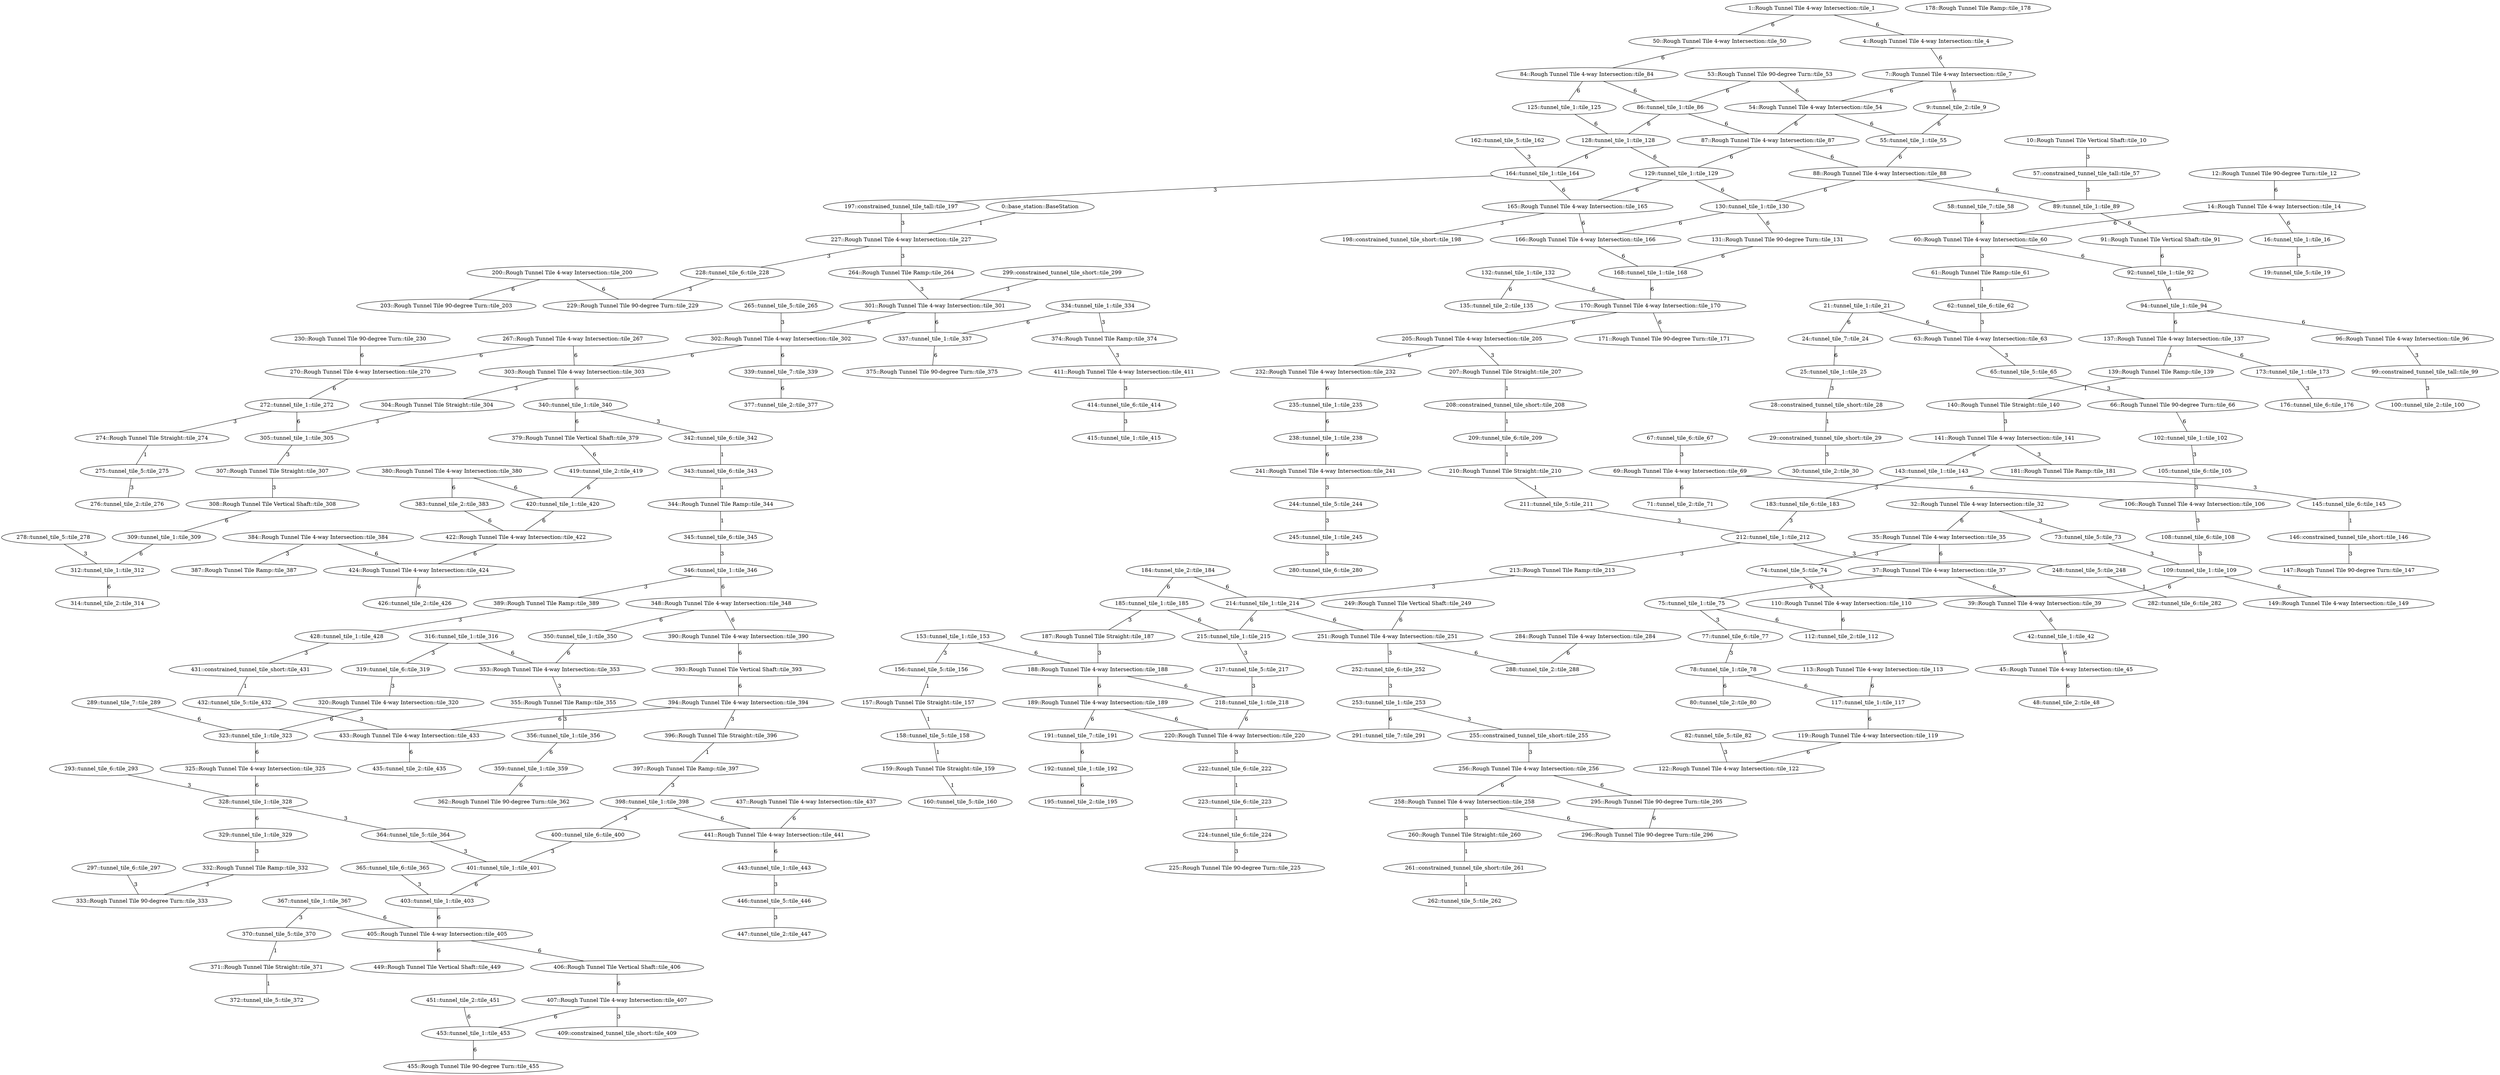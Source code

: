 /* Visibility graph for /data/ws/sim/subt_ws_host/src/subt/subt_ign/worlds/tunnel_circuit_practice_03.tsv */
/* Generated with the tile_tsv.py script: */
/*   tile_tsv.py /data/ws/sim/subt_ws_host/src/subt/subt_ign/worlds/tunnel_circuit_practice_03.tsv -\-graph-file /data/ws/sim/subt_ws_host/src/subt/subt_ign/worlds/tunnel_circuit_practice_03.dot -\-world-file /data/ws/sim/subt_ws_host/src/subt/subt_ign/worlds/tunnel_circuit_practice_03.sdf -\-world-name tunnel_circuit_practice_03 -\-y0 120 */

graph {
  /* ==== Vertices ==== */

  /* Base station / Staging area */
  0   [label="0::base_station::BaseStation"];

  1   [label="1::Rough Tunnel Tile 4-way Intersection::tile_1"];
  4   [label="4::Rough Tunnel Tile 4-way Intersection::tile_4"];
  7   [label="7::Rough Tunnel Tile 4-way Intersection::tile_7"];
  9   [label="9::tunnel_tile_2::tile_9"];
  10  [label="10::Rough Tunnel Tile Vertical Shaft::tile_10"];
  12  [label="12::Rough Tunnel Tile 90-degree Turn::tile_12"];
  14  [label="14::Rough Tunnel Tile 4-way Intersection::tile_14"];
  16  [label="16::tunnel_tile_1::tile_16"];
  19  [label="19::tunnel_tile_5::tile_19"];
  21  [label="21::tunnel_tile_1::tile_21"];
  24  [label="24::tunnel_tile_7::tile_24"];
  25  [label="25::tunnel_tile_1::tile_25"];
  28  [label="28::constrained_tunnel_tile_short::tile_28"];
  29  [label="29::constrained_tunnel_tile_short::tile_29"];
  30  [label="30::tunnel_tile_2::tile_30"];
  32  [label="32::Rough Tunnel Tile 4-way Intersection::tile_32"];
  35  [label="35::Rough Tunnel Tile 4-way Intersection::tile_35"];
  37  [label="37::Rough Tunnel Tile 4-way Intersection::tile_37"];
  39  [label="39::Rough Tunnel Tile 4-way Intersection::tile_39"];
  42  [label="42::tunnel_tile_1::tile_42"];
  45  [label="45::Rough Tunnel Tile 4-way Intersection::tile_45"];
  48  [label="48::tunnel_tile_2::tile_48"];
  50  [label="50::Rough Tunnel Tile 4-way Intersection::tile_50"];
  53  [label="53::Rough Tunnel Tile 90-degree Turn::tile_53"];
  54  [label="54::Rough Tunnel Tile 4-way Intersection::tile_54"];
  55  [label="55::tunnel_tile_1::tile_55"];
  57  [label="57::constrained_tunnel_tile_tall::tile_57"];
  58  [label="58::tunnel_tile_7::tile_58"];
  60  [label="60::Rough Tunnel Tile 4-way Intersection::tile_60"];
  61  [label="61::Rough Tunnel Tile Ramp::tile_61"];
  62  [label="62::tunnel_tile_6::tile_62"];
  63  [label="63::Rough Tunnel Tile 4-way Intersection::tile_63"];
  65  [label="65::tunnel_tile_5::tile_65"];
  66  [label="66::Rough Tunnel Tile 90-degree Turn::tile_66"];
  67  [label="67::tunnel_tile_6::tile_67"];
  69  [label="69::Rough Tunnel Tile 4-way Intersection::tile_69"];
  71  [label="71::tunnel_tile_2::tile_71"];
  73  [label="73::tunnel_tile_5::tile_73"];
  74  [label="74::tunnel_tile_5::tile_74"];
  75  [label="75::tunnel_tile_1::tile_75"];
  77  [label="77::tunnel_tile_6::tile_77"];
  78  [label="78::tunnel_tile_1::tile_78"];
  80  [label="80::tunnel_tile_2::tile_80"];
  82  [label="82::tunnel_tile_5::tile_82"];
  84  [label="84::Rough Tunnel Tile 4-way Intersection::tile_84"];
  86  [label="86::tunnel_tile_1::tile_86"];
  87  [label="87::Rough Tunnel Tile 4-way Intersection::tile_87"];
  88  [label="88::Rough Tunnel Tile 4-way Intersection::tile_88"];
  89  [label="89::tunnel_tile_1::tile_89"];
  91  [label="91::Rough Tunnel Tile Vertical Shaft::tile_91"];
  92  [label="92::tunnel_tile_1::tile_92"];
  94  [label="94::tunnel_tile_1::tile_94"];
  96  [label="96::Rough Tunnel Tile 4-way Intersection::tile_96"];
  99  [label="99::constrained_tunnel_tile_tall::tile_99"];
  100 [label="100::tunnel_tile_2::tile_100"];
  102 [label="102::tunnel_tile_1::tile_102"];
  105 [label="105::tunnel_tile_6::tile_105"];
  106 [label="106::Rough Tunnel Tile 4-way Intersection::tile_106"];
  108 [label="108::tunnel_tile_6::tile_108"];
  109 [label="109::tunnel_tile_1::tile_109"];
  110 [label="110::Rough Tunnel Tile 4-way Intersection::tile_110"];
  112 [label="112::tunnel_tile_2::tile_112"];
  113 [label="113::Rough Tunnel Tile 4-way Intersection::tile_113"];
  117 [label="117::tunnel_tile_1::tile_117"];
  119 [label="119::Rough Tunnel Tile 4-way Intersection::tile_119"];
  122 [label="122::Rough Tunnel Tile 4-way Intersection::tile_122"];
  125 [label="125::tunnel_tile_1::tile_125"];
  128 [label="128::tunnel_tile_1::tile_128"];
  129 [label="129::tunnel_tile_1::tile_129"];
  130 [label="130::tunnel_tile_1::tile_130"];
  131 [label="131::Rough Tunnel Tile 90-degree Turn::tile_131"];
  132 [label="132::tunnel_tile_1::tile_132"];
  135 [label="135::tunnel_tile_2::tile_135"];
  137 [label="137::Rough Tunnel Tile 4-way Intersection::tile_137"];
  139 [label="139::Rough Tunnel Tile Ramp::tile_139"];
  140 [label="140::Rough Tunnel Tile Straight::tile_140"];
  141 [label="141::Rough Tunnel Tile 4-way Intersection::tile_141"];
  143 [label="143::tunnel_tile_1::tile_143"];
  145 [label="145::tunnel_tile_6::tile_145"];
  146 [label="146::constrained_tunnel_tile_short::tile_146"];
  147 [label="147::Rough Tunnel Tile 90-degree Turn::tile_147"];
  149 [label="149::Rough Tunnel Tile 4-way Intersection::tile_149"];
  153 [label="153::tunnel_tile_1::tile_153"];
  156 [label="156::tunnel_tile_5::tile_156"];
  157 [label="157::Rough Tunnel Tile Straight::tile_157"];
  158 [label="158::tunnel_tile_5::tile_158"];
  159 [label="159::Rough Tunnel Tile Straight::tile_159"];
  160 [label="160::tunnel_tile_5::tile_160"];
  162 [label="162::tunnel_tile_5::tile_162"];
  164 [label="164::tunnel_tile_1::tile_164"];
  165 [label="165::Rough Tunnel Tile 4-way Intersection::tile_165"];
  166 [label="166::Rough Tunnel Tile 4-way Intersection::tile_166"];
  168 [label="168::tunnel_tile_1::tile_168"];
  170 [label="170::Rough Tunnel Tile 4-way Intersection::tile_170"];
  171 [label="171::Rough Tunnel Tile 90-degree Turn::tile_171"];
  173 [label="173::tunnel_tile_1::tile_173"];
  176 [label="176::tunnel_tile_6::tile_176"];
  178 [label="178::Rough Tunnel Tile Ramp::tile_178"];
  181 [label="181::Rough Tunnel Tile Ramp::tile_181"];
  183 [label="183::tunnel_tile_6::tile_183"];
  184 [label="184::tunnel_tile_2::tile_184"];
  185 [label="185::tunnel_tile_1::tile_185"];
  187 [label="187::Rough Tunnel Tile Straight::tile_187"];
  188 [label="188::Rough Tunnel Tile 4-way Intersection::tile_188"];
  189 [label="189::Rough Tunnel Tile 4-way Intersection::tile_189"];
  191 [label="191::tunnel_tile_7::tile_191"];
  192 [label="192::tunnel_tile_1::tile_192"];
  195 [label="195::tunnel_tile_2::tile_195"];
  197 [label="197::constrained_tunnel_tile_tall::tile_197"];
  198 [label="198::constrained_tunnel_tile_short::tile_198"];
  200 [label="200::Rough Tunnel Tile 4-way Intersection::tile_200"];
  203 [label="203::Rough Tunnel Tile 90-degree Turn::tile_203"];
  205 [label="205::Rough Tunnel Tile 4-way Intersection::tile_205"];
  207 [label="207::Rough Tunnel Tile Straight::tile_207"];
  208 [label="208::constrained_tunnel_tile_short::tile_208"];
  209 [label="209::tunnel_tile_6::tile_209"];
  210 [label="210::Rough Tunnel Tile Straight::tile_210"];
  211 [label="211::tunnel_tile_5::tile_211"];
  212 [label="212::tunnel_tile_1::tile_212"];
  213 [label="213::Rough Tunnel Tile Ramp::tile_213"];
  214 [label="214::tunnel_tile_1::tile_214"];
  215 [label="215::tunnel_tile_1::tile_215"];
  217 [label="217::tunnel_tile_5::tile_217"];
  218 [label="218::tunnel_tile_1::tile_218"];
  220 [label="220::Rough Tunnel Tile 4-way Intersection::tile_220"];
  222 [label="222::tunnel_tile_6::tile_222"];
  223 [label="223::tunnel_tile_6::tile_223"];
  224 [label="224::tunnel_tile_6::tile_224"];
  225 [label="225::Rough Tunnel Tile 90-degree Turn::tile_225"];
  227 [label="227::Rough Tunnel Tile 4-way Intersection::tile_227"];
  228 [label="228::tunnel_tile_6::tile_228"];
  229 [label="229::Rough Tunnel Tile 90-degree Turn::tile_229"];
  230 [label="230::Rough Tunnel Tile 90-degree Turn::tile_230"];
  232 [label="232::Rough Tunnel Tile 4-way Intersection::tile_232"];
  235 [label="235::tunnel_tile_1::tile_235"];
  238 [label="238::tunnel_tile_1::tile_238"];
  241 [label="241::Rough Tunnel Tile 4-way Intersection::tile_241"];
  244 [label="244::tunnel_tile_5::tile_244"];
  245 [label="245::tunnel_tile_1::tile_245"];
  248 [label="248::tunnel_tile_5::tile_248"];
  249 [label="249::Rough Tunnel Tile Vertical Shaft::tile_249"];
  251 [label="251::Rough Tunnel Tile 4-way Intersection::tile_251"];
  252 [label="252::tunnel_tile_6::tile_252"];
  253 [label="253::tunnel_tile_1::tile_253"];
  255 [label="255::constrained_tunnel_tile_short::tile_255"];
  256 [label="256::Rough Tunnel Tile 4-way Intersection::tile_256"];
  258 [label="258::Rough Tunnel Tile 4-way Intersection::tile_258"];
  260 [label="260::Rough Tunnel Tile Straight::tile_260"];
  261 [label="261::constrained_tunnel_tile_short::tile_261"];
  262 [label="262::tunnel_tile_5::tile_262"];
  264 [label="264::Rough Tunnel Tile Ramp::tile_264"];
  265 [label="265::tunnel_tile_5::tile_265"];
  267 [label="267::Rough Tunnel Tile 4-way Intersection::tile_267"];
  270 [label="270::Rough Tunnel Tile 4-way Intersection::tile_270"];
  272 [label="272::tunnel_tile_1::tile_272"];
  274 [label="274::Rough Tunnel Tile Straight::tile_274"];
  275 [label="275::tunnel_tile_5::tile_275"];
  276 [label="276::tunnel_tile_2::tile_276"];
  278 [label="278::tunnel_tile_5::tile_278"];
  280 [label="280::tunnel_tile_6::tile_280"];
  282 [label="282::tunnel_tile_6::tile_282"];
  284 [label="284::Rough Tunnel Tile 4-way Intersection::tile_284"];
  288 [label="288::tunnel_tile_2::tile_288"];
  289 [label="289::tunnel_tile_7::tile_289"];
  291 [label="291::tunnel_tile_7::tile_291"];
  293 [label="293::tunnel_tile_6::tile_293"];
  295 [label="295::Rough Tunnel Tile 90-degree Turn::tile_295"];
  296 [label="296::Rough Tunnel Tile 90-degree Turn::tile_296"];
  297 [label="297::tunnel_tile_6::tile_297"];
  299 [label="299::constrained_tunnel_tile_short::tile_299"];
  301 [label="301::Rough Tunnel Tile 4-way Intersection::tile_301"];
  302 [label="302::Rough Tunnel Tile 4-way Intersection::tile_302"];
  303 [label="303::Rough Tunnel Tile 4-way Intersection::tile_303"];
  304 [label="304::Rough Tunnel Tile Straight::tile_304"];
  305 [label="305::tunnel_tile_1::tile_305"];
  307 [label="307::Rough Tunnel Tile Straight::tile_307"];
  308 [label="308::Rough Tunnel Tile Vertical Shaft::tile_308"];
  309 [label="309::tunnel_tile_1::tile_309"];
  312 [label="312::tunnel_tile_1::tile_312"];
  314 [label="314::tunnel_tile_2::tile_314"];
  316 [label="316::tunnel_tile_1::tile_316"];
  319 [label="319::tunnel_tile_6::tile_319"];
  320 [label="320::Rough Tunnel Tile 4-way Intersection::tile_320"];
  323 [label="323::tunnel_tile_1::tile_323"];
  325 [label="325::Rough Tunnel Tile 4-way Intersection::tile_325"];
  328 [label="328::tunnel_tile_1::tile_328"];
  329 [label="329::tunnel_tile_1::tile_329"];
  332 [label="332::Rough Tunnel Tile Ramp::tile_332"];
  333 [label="333::Rough Tunnel Tile 90-degree Turn::tile_333"];
  334 [label="334::tunnel_tile_1::tile_334"];
  337 [label="337::tunnel_tile_1::tile_337"];
  339 [label="339::tunnel_tile_7::tile_339"];
  340 [label="340::tunnel_tile_1::tile_340"];
  342 [label="342::tunnel_tile_6::tile_342"];
  343 [label="343::tunnel_tile_6::tile_343"];
  344 [label="344::Rough Tunnel Tile Ramp::tile_344"];
  345 [label="345::tunnel_tile_6::tile_345"];
  346 [label="346::tunnel_tile_1::tile_346"];
  348 [label="348::Rough Tunnel Tile 4-way Intersection::tile_348"];
  350 [label="350::tunnel_tile_1::tile_350"];
  353 [label="353::Rough Tunnel Tile 4-way Intersection::tile_353"];
  355 [label="355::Rough Tunnel Tile Ramp::tile_355"];
  356 [label="356::tunnel_tile_1::tile_356"];
  359 [label="359::tunnel_tile_1::tile_359"];
  362 [label="362::Rough Tunnel Tile 90-degree Turn::tile_362"];
  364 [label="364::tunnel_tile_5::tile_364"];
  365 [label="365::tunnel_tile_6::tile_365"];
  367 [label="367::tunnel_tile_1::tile_367"];
  370 [label="370::tunnel_tile_5::tile_370"];
  371 [label="371::Rough Tunnel Tile Straight::tile_371"];
  372 [label="372::tunnel_tile_5::tile_372"];
  374 [label="374::Rough Tunnel Tile Ramp::tile_374"];
  375 [label="375::Rough Tunnel Tile 90-degree Turn::tile_375"];
  377 [label="377::tunnel_tile_2::tile_377"];
  379 [label="379::Rough Tunnel Tile Vertical Shaft::tile_379"];
  380 [label="380::Rough Tunnel Tile 4-way Intersection::tile_380"];
  383 [label="383::tunnel_tile_2::tile_383"];
  384 [label="384::Rough Tunnel Tile 4-way Intersection::tile_384"];
  387 [label="387::Rough Tunnel Tile Ramp::tile_387"];
  389 [label="389::Rough Tunnel Tile Ramp::tile_389"];
  390 [label="390::Rough Tunnel Tile 4-way Intersection::tile_390"];
  393 [label="393::Rough Tunnel Tile Vertical Shaft::tile_393"];
  394 [label="394::Rough Tunnel Tile 4-way Intersection::tile_394"];
  396 [label="396::Rough Tunnel Tile Straight::tile_396"];
  397 [label="397::Rough Tunnel Tile Ramp::tile_397"];
  398 [label="398::tunnel_tile_1::tile_398"];
  400 [label="400::tunnel_tile_6::tile_400"];
  401 [label="401::tunnel_tile_1::tile_401"];
  403 [label="403::tunnel_tile_1::tile_403"];
  405 [label="405::Rough Tunnel Tile 4-way Intersection::tile_405"];
  406 [label="406::Rough Tunnel Tile Vertical Shaft::tile_406"];
  407 [label="407::Rough Tunnel Tile 4-way Intersection::tile_407"];
  409 [label="409::constrained_tunnel_tile_short::tile_409"];
  411 [label="411::Rough Tunnel Tile 4-way Intersection::tile_411"];
  414 [label="414::tunnel_tile_6::tile_414"];
  415 [label="415::tunnel_tile_1::tile_415"];
  419 [label="419::tunnel_tile_2::tile_419"];
  420 [label="420::tunnel_tile_1::tile_420"];
  422 [label="422::Rough Tunnel Tile 4-way Intersection::tile_422"];
  424 [label="424::Rough Tunnel Tile 4-way Intersection::tile_424"];
  426 [label="426::tunnel_tile_2::tile_426"];
  428 [label="428::tunnel_tile_1::tile_428"];
  431 [label="431::constrained_tunnel_tile_short::tile_431"];
  432 [label="432::tunnel_tile_5::tile_432"];
  433 [label="433::Rough Tunnel Tile 4-way Intersection::tile_433"];
  435 [label="435::tunnel_tile_2::tile_435"];
  437 [label="437::Rough Tunnel Tile 4-way Intersection::tile_437"];
  441 [label="441::Rough Tunnel Tile 4-way Intersection::tile_441"];
  443 [label="443::tunnel_tile_1::tile_443"];
  446 [label="446::tunnel_tile_5::tile_446"];
  447 [label="447::tunnel_tile_2::tile_447"];
  449 [label="449::Rough Tunnel Tile Vertical Shaft::tile_449"];
  451 [label="451::tunnel_tile_2::tile_451"];
  453 [label="453::tunnel_tile_1::tile_453"];
  455 [label="455::Rough Tunnel Tile 90-degree Turn::tile_455"];

  /* ==== Edges ==== */

  /* Base station */
  0  -- 227 [label=1];
  1  -- 4   [label=6];  /* Intersection */
  1  -- 50  [label=6];  /* Intersection */
  4  -- 7   [label=6];  /* Intersection */
  7  -- 9   [label=6];  /* Intersection */
  7  -- 54  [label=6];  /* Intersection */
  9  -- 55  [label=6];
  10 -- 57  [label=3];
  12 -- 14  [label=6];
  14 -- 16  [label=6];  /* Intersection */
  14 -- 60  [label=6];  /* Intersection */
  16 -- 19  [label=3];  /* Intersection */
  21 -- 24  [label=6];  /* Intersection */
  21 -- 63  [label=6];  /* Intersection */
  24 -- 25  [label=6];
  25 -- 28  [label=3];  /* Intersection */
  28 -- 29  [label=1];
  29 -- 30  [label=3];
  32 -- 35  [label=6];  /* Intersection */
  32 -- 73  [label=3];  /* Intersection */
  35 -- 37  [label=6];  /* Intersection */
  35 -- 74  [label=3];  /* Intersection */
  37 -- 39  [label=6];  /* Intersection */
  37 -- 75  [label=6];  /* Intersection */
  39 -- 42  [label=6];  /* Intersection */
  42 -- 45  [label=6];  /* Intersection */
  45 -- 48  [label=6];  /* Intersection */
  50 -- 84  [label=6];  /* Intersection */
  53 -- 54  [label=6];
  53 -- 86  [label=6];
  54 -- 55  [label=6];  /* Intersection */
  54 -- 87  [label=6];  /* Intersection */
  55 -- 88  [label=6];  /* Intersection */
  57 -- 89  [label=3];
  58 -- 60  [label=6];
  60 -- 61  [label=3];  /* Intersection */
  60 -- 92  [label=6];  /* Intersection */
  61 -- 62  [label=1];
  62 -- 63  [label=3];
  63 -- 65  [label=3];  /* Intersection */
  65 -- 66  [label=3];
  66 -- 102 [label=6];
  67 -- 69  [label=3];
  69 -- 71  [label=6];  /* Intersection */
  69 -- 106 [label=6];  /* Intersection */
  73 -- 109 [label=3];
  74 -- 110 [label=3];
  75 -- 77  [label=3];  /* Intersection */
  75 -- 112 [label=6];  /* Intersection */
  77 -- 78  [label=3];
  78 -- 80  [label=6];  /* Intersection */
  78 -- 117 [label=6];  /* Intersection */
  82 -- 122 [label=3];
  84 -- 86  [label=6];  /* Intersection */
  84 -- 125 [label=6];  /* Intersection */
  86 -- 87  [label=6];  /* Intersection */
  86 -- 128 [label=6];  /* Intersection */
  87 -- 88  [label=6];  /* Intersection */
  87 -- 129 [label=6];  /* Intersection */
  88 -- 89  [label=6];  /* Intersection */
  88 -- 130 [label=6];  /* Intersection */
  89 -- 91  [label=6];  /* Intersection */
  91 -- 92  [label=6];
  92 -- 94  [label=6];  /* Intersection */
  94 -- 96  [label=6];  /* Intersection */
  94 -- 137 [label=6];  /* Intersection */
  96 -- 99  [label=3];  /* Intersection */
  99 -- 100 [label=3];
  102 -- 105 [label=3];  /* Intersection */
  105 -- 106 [label=3];
  106 -- 108 [label=3];  /* Intersection */
  108 -- 109 [label=3];
  109 -- 110 [label=6];  /* Intersection */
  109 -- 149 [label=6];  /* Intersection */
  110 -- 112 [label=6];  /* Intersection */
  113 -- 117 [label=6];  /* Intersection */
  117 -- 119 [label=6];  /* Intersection */
  119 -- 122 [label=6];  /* Intersection */
  125 -- 128 [label=6];  /* Intersection */
  128 -- 129 [label=6];  /* Intersection */
  128 -- 164 [label=6];  /* Intersection */
  129 -- 130 [label=6];  /* Intersection */
  129 -- 165 [label=6];  /* Intersection */
  130 -- 131 [label=6];  /* Intersection */
  130 -- 166 [label=6];  /* Intersection */
  131 -- 168 [label=6];
  132 -- 135 [label=6];  /* Intersection */
  132 -- 170 [label=6];  /* Intersection */
  137 -- 139 [label=3];  /* Intersection */
  137 -- 173 [label=6];  /* Intersection */
  139 -- 140 [label=1];
  140 -- 141 [label=3];
  141 -- 143 [label=6];  /* Intersection */
  141 -- 181 [label=3];  /* Intersection */
  143 -- 145 [label=3];  /* Intersection */
  143 -- 183 [label=3];  /* Intersection */
  145 -- 146 [label=1];
  146 -- 147 [label=3];
  153 -- 156 [label=3];  /* Intersection */
  153 -- 188 [label=6];  /* Intersection */
  156 -- 157 [label=1];
  157 -- 158 [label=1];
  158 -- 159 [label=1];
  159 -- 160 [label=1];
  162 -- 164 [label=3];
  164 -- 165 [label=6];  /* Intersection */
  164 -- 197 [label=3];  /* Intersection */
  165 -- 166 [label=6];  /* Intersection */
  165 -- 198 [label=3];  /* Intersection */
  166 -- 168 [label=6];  /* Intersection */
  168 -- 170 [label=6];  /* Intersection */
  170 -- 171 [label=6];  /* Intersection */
  170 -- 205 [label=6];  /* Intersection */
  173 -- 176 [label=3];  /* Intersection */
  183 -- 212 [label=3];
  184 -- 185 [label=6];
  184 -- 214 [label=6];
  185 -- 187 [label=3];  /* Intersection */
  185 -- 215 [label=6];  /* Intersection */
  187 -- 188 [label=3];
  188 -- 189 [label=6];  /* Intersection */
  188 -- 218 [label=6];  /* Intersection */
  189 -- 191 [label=6];  /* Intersection */
  189 -- 220 [label=6];  /* Intersection */
  191 -- 192 [label=6];
  192 -- 195 [label=6];  /* Intersection */
  197 -- 227 [label=3];
  200 -- 203 [label=6];  /* Intersection */
  200 -- 229 [label=6];  /* Intersection */
  205 -- 207 [label=3];  /* Intersection */
  205 -- 232 [label=6];  /* Intersection */
  207 -- 208 [label=1];
  208 -- 209 [label=1];
  209 -- 210 [label=1];
  210 -- 211 [label=1];
  211 -- 212 [label=3];
  212 -- 213 [label=3];  /* Intersection */
  212 -- 248 [label=3];  /* Intersection */
  213 -- 214 [label=3];
  214 -- 215 [label=6];  /* Intersection */
  214 -- 251 [label=6];  /* Intersection */
  215 -- 217 [label=3];  /* Intersection */
  217 -- 218 [label=3];
  218 -- 220 [label=6];  /* Intersection */
  220 -- 222 [label=3];  /* Intersection */
  222 -- 223 [label=1];
  223 -- 224 [label=1];
  224 -- 225 [label=3];
  227 -- 228 [label=3];  /* Intersection */
  227 -- 264 [label=3];  /* Intersection */
  228 -- 229 [label=3];
  230 -- 270 [label=6];
  232 -- 235 [label=6];  /* Intersection */
  235 -- 238 [label=6];  /* Intersection */
  238 -- 241 [label=6];  /* Intersection */
  241 -- 244 [label=3];  /* Intersection */
  244 -- 245 [label=3];
  245 -- 280 [label=3];  /* Intersection */
  248 -- 282 [label=1];
  249 -- 251 [label=6];
  251 -- 252 [label=3];  /* Intersection */
  251 -- 288 [label=6];  /* Intersection */
  252 -- 253 [label=3];
  253 -- 255 [label=3];  /* Intersection */
  253 -- 291 [label=6];  /* Intersection */
  255 -- 256 [label=3];
  256 -- 258 [label=6];  /* Intersection */
  256 -- 295 [label=6];  /* Intersection */
  258 -- 260 [label=3];  /* Intersection */
  258 -- 296 [label=6];  /* Intersection */
  260 -- 261 [label=1];
  261 -- 262 [label=1];
  264 -- 301 [label=3];
  265 -- 302 [label=3];
  267 -- 270 [label=6];  /* Intersection */
  267 -- 303 [label=6];  /* Intersection */
  270 -- 272 [label=6];  /* Intersection */
  272 -- 274 [label=3];  /* Intersection */
  272 -- 305 [label=6];  /* Intersection */
  274 -- 275 [label=1];
  275 -- 276 [label=3];
  278 -- 312 [label=3];
  284 -- 288 [label=6];  /* Intersection */
  289 -- 323 [label=6];
  293 -- 328 [label=3];
  295 -- 296 [label=6];
  297 -- 333 [label=3];
  299 -- 301 [label=3];
  301 -- 302 [label=6];  /* Intersection */
  301 -- 337 [label=6];  /* Intersection */
  302 -- 303 [label=6];  /* Intersection */
  302 -- 339 [label=6];  /* Intersection */
  303 -- 304 [label=3];  /* Intersection */
  303 -- 340 [label=6];  /* Intersection */
  304 -- 305 [label=3];
  305 -- 307 [label=3];  /* Intersection */
  307 -- 308 [label=3];
  308 -- 309 [label=6];
  309 -- 312 [label=6];  /* Intersection */
  312 -- 314 [label=6];  /* Intersection */
  316 -- 319 [label=3];  /* Intersection */
  316 -- 353 [label=6];  /* Intersection */
  319 -- 320 [label=3];
  320 -- 323 [label=6];  /* Intersection */
  323 -- 325 [label=6];  /* Intersection */
  325 -- 328 [label=6];  /* Intersection */
  328 -- 329 [label=6];  /* Intersection */
  328 -- 364 [label=3];  /* Intersection */
  329 -- 332 [label=3];  /* Intersection */
  332 -- 333 [label=3];
  334 -- 337 [label=6];  /* Intersection */
  334 -- 374 [label=3];  /* Intersection */
  337 -- 375 [label=6];  /* Intersection */
  339 -- 377 [label=6];
  340 -- 342 [label=3];  /* Intersection */
  340 -- 379 [label=6];  /* Intersection */
  342 -- 343 [label=1];
  343 -- 344 [label=1];
  344 -- 345 [label=1];
  345 -- 346 [label=3];
  346 -- 348 [label=6];  /* Intersection */
  346 -- 389 [label=3];  /* Intersection */
  348 -- 350 [label=6];  /* Intersection */
  348 -- 390 [label=6];  /* Intersection */
  350 -- 353 [label=6];  /* Intersection */
  353 -- 355 [label=3];  /* Intersection */
  355 -- 356 [label=3];
  356 -- 359 [label=6];  /* Intersection */
  359 -- 362 [label=6];  /* Intersection */
  364 -- 401 [label=3];
  365 -- 403 [label=3];
  367 -- 370 [label=3];  /* Intersection */
  367 -- 405 [label=6];  /* Intersection */
  370 -- 371 [label=1];
  371 -- 372 [label=1];
  374 -- 411 [label=3];
  379 -- 419 [label=6];
  380 -- 383 [label=6];  /* Intersection */
  380 -- 420 [label=6];  /* Intersection */
  383 -- 422 [label=6];
  384 -- 387 [label=3];  /* Intersection */
  384 -- 424 [label=6];  /* Intersection */
  389 -- 428 [label=3];
  390 -- 393 [label=6];  /* Intersection */
  393 -- 394 [label=6];
  394 -- 396 [label=3];  /* Intersection */
  394 -- 433 [label=6];  /* Intersection */
  396 -- 397 [label=1];
  397 -- 398 [label=3];
  398 -- 400 [label=3];  /* Intersection */
  398 -- 441 [label=6];  /* Intersection */
  400 -- 401 [label=3];
  401 -- 403 [label=6];  /* Intersection */
  403 -- 405 [label=6];  /* Intersection */
  405 -- 406 [label=6];  /* Intersection */
  405 -- 449 [label=6];  /* Intersection */
  406 -- 407 [label=6];
  407 -- 409 [label=3];  /* Intersection */
  407 -- 453 [label=6];  /* Intersection */
  411 -- 414 [label=3];  /* Intersection */
  414 -- 415 [label=3];
  419 -- 420 [label=6];
  420 -- 422 [label=6];  /* Intersection */
  422 -- 424 [label=6];  /* Intersection */
  424 -- 426 [label=6];  /* Intersection */
  428 -- 431 [label=3];  /* Intersection */
  431 -- 432 [label=1];
  432 -- 433 [label=3];
  433 -- 435 [label=6];  /* Intersection */
  437 -- 441 [label=6];  /* Intersection */
  441 -- 443 [label=6];  /* Intersection */
  443 -- 446 [label=3];  /* Intersection */
  446 -- 447 [label=3];
  451 -- 453 [label=6];
  453 -- 455 [label=6];  /* Intersection */
}
